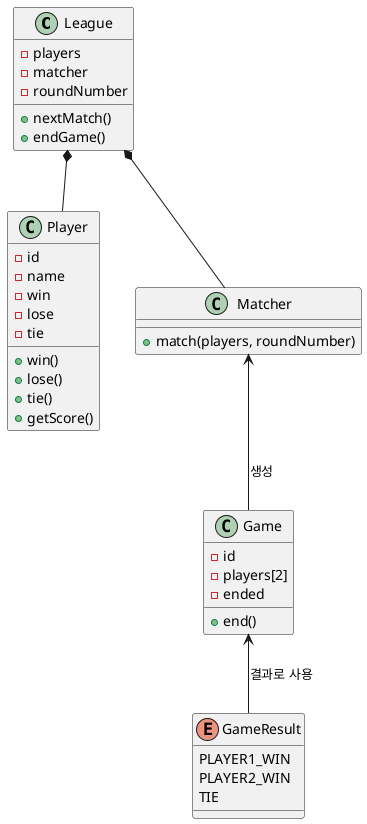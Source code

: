 @startuml
class League {
    -players
    -matcher
    -roundNumber
    +nextMatch()
    +endGame()
}
class Player {
  -id
  -name
  -win
  -lose
  -tie
  +win()
  +lose()
  +tie()
  +getScore()
}
class Matcher {
  +match(players, roundNumber)
}
class Game {
  -id
  -players[2]
  -ended
  +end()
}
enum GameResult{
    PLAYER1_WIN
    PLAYER2_WIN
    TIE
}
League *-- Player
League *-- Matcher
Matcher <-- Game : 생성
Game <-- GameResult : 결과로 사용
@enduml